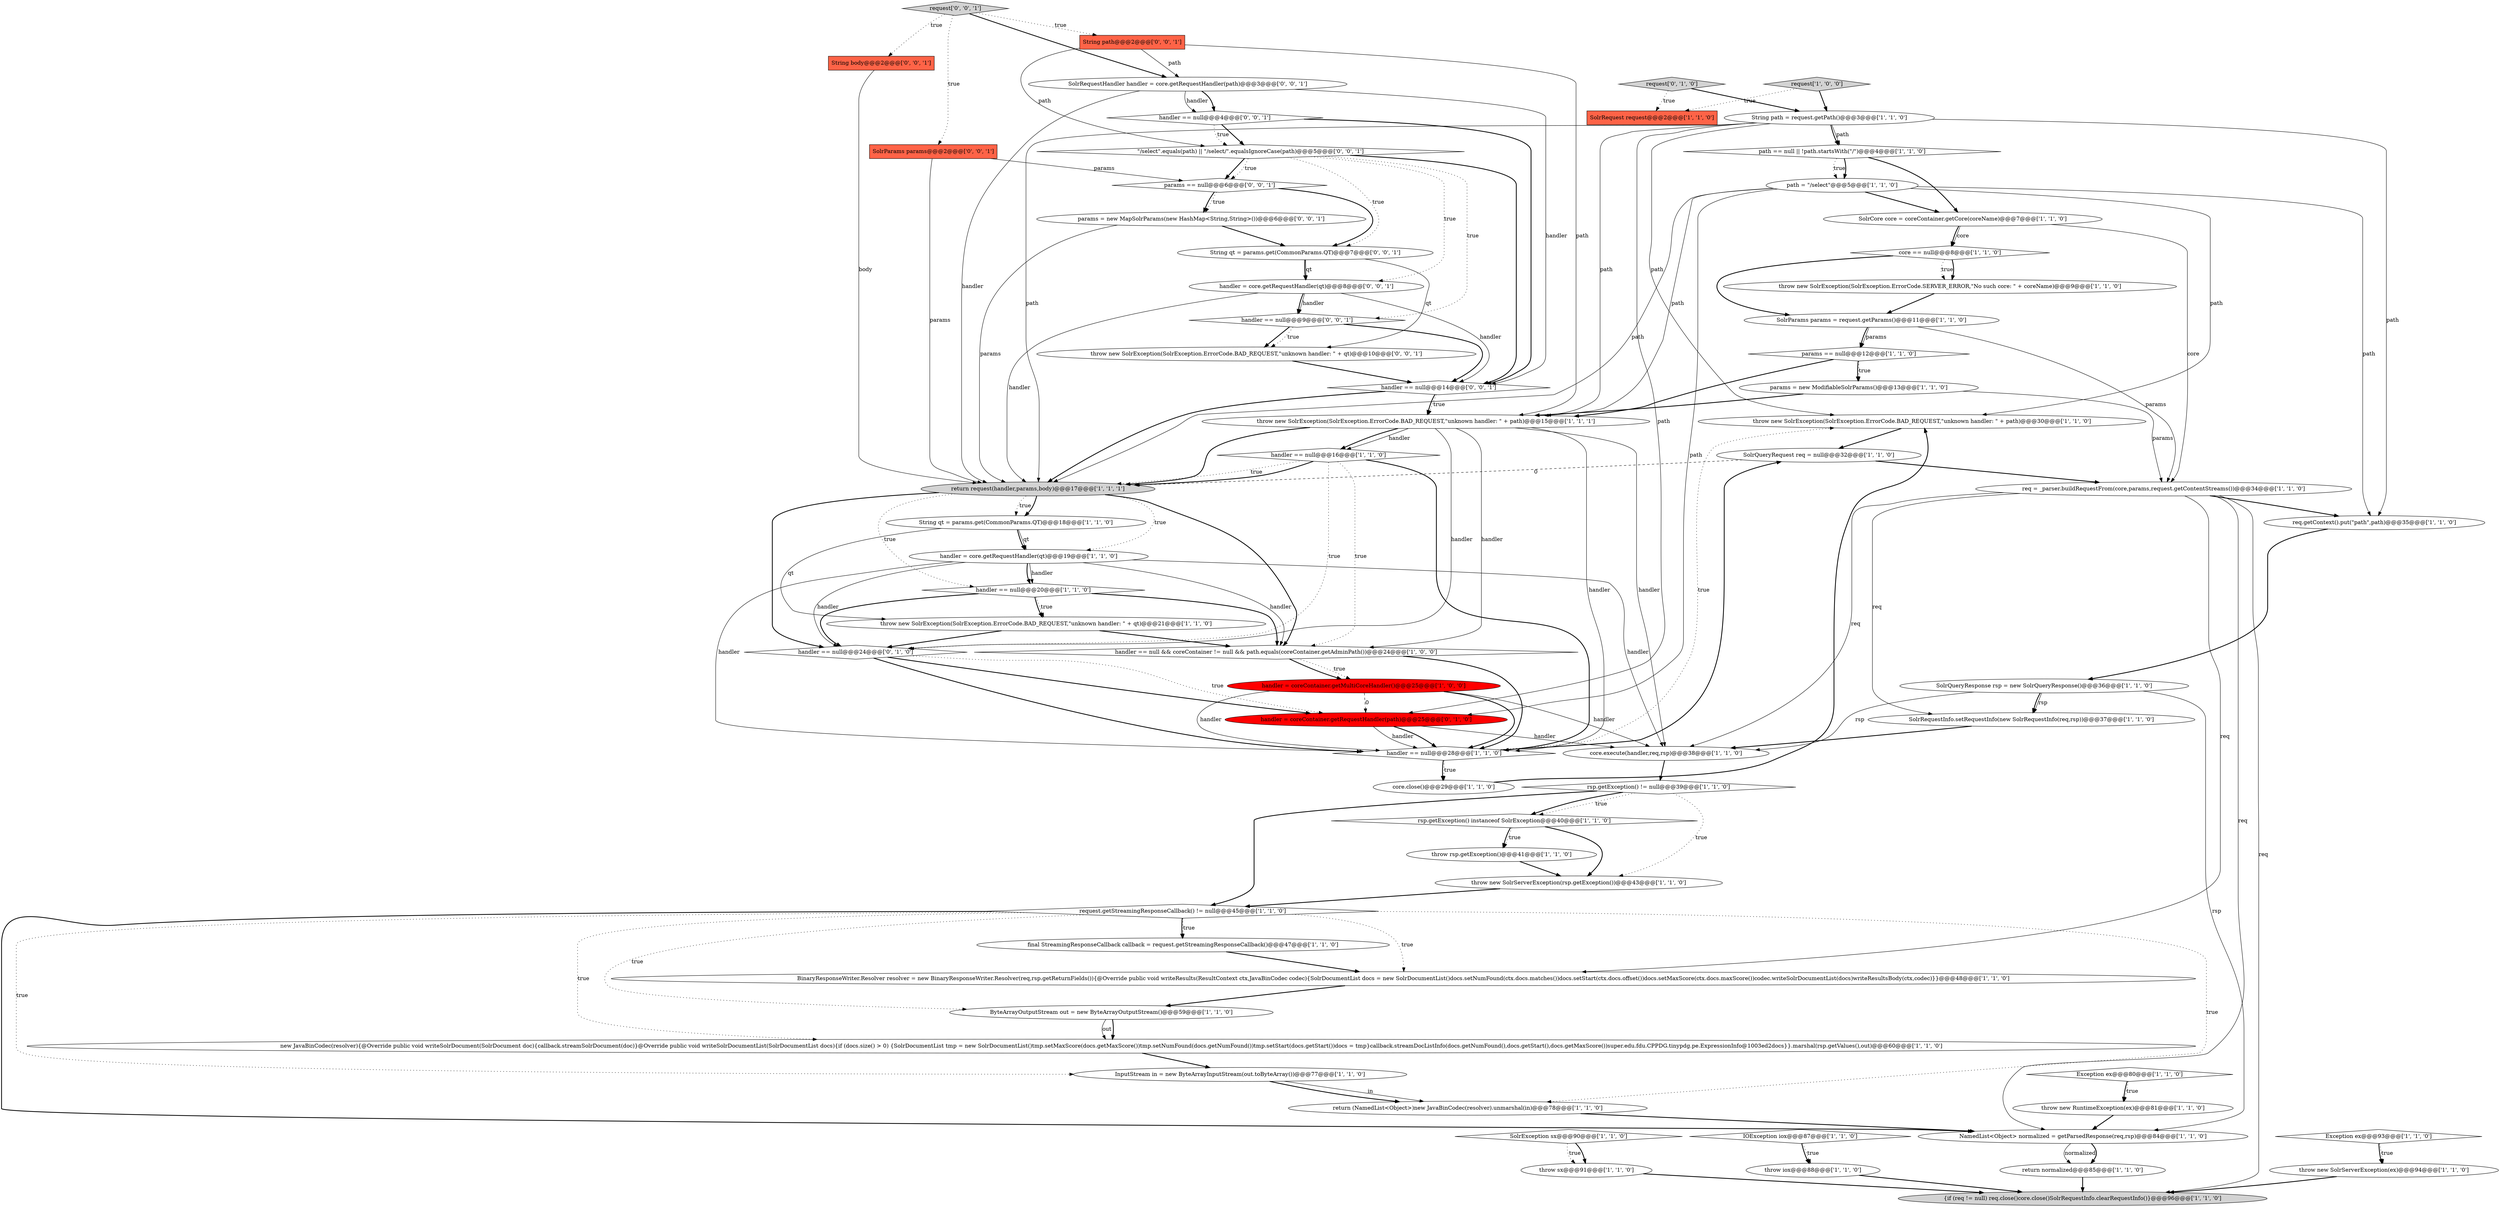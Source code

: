 digraph {
19 [style = filled, label = "SolrException sx@@@90@@@['1', '1', '0']", fillcolor = white, shape = diamond image = "AAA0AAABBB1BBB"];
45 [style = filled, label = "throw new SolrException(SolrException.ErrorCode.BAD_REQUEST,\"unknown handler: \" + path)@@@30@@@['1', '1', '0']", fillcolor = white, shape = ellipse image = "AAA0AAABBB1BBB"];
59 [style = filled, label = "handler == null@@@14@@@['0', '0', '1']", fillcolor = white, shape = diamond image = "AAA0AAABBB3BBB"];
36 [style = filled, label = "handler = coreContainer.getMultiCoreHandler()@@@25@@@['1', '0', '0']", fillcolor = red, shape = ellipse image = "AAA1AAABBB1BBB"];
31 [style = filled, label = "return request(handler,params,body)@@@17@@@['1', '1', '1']", fillcolor = lightgray, shape = ellipse image = "AAA0AAABBB1BBB"];
30 [style = filled, label = "core == null@@@8@@@['1', '1', '0']", fillcolor = white, shape = diamond image = "AAA0AAABBB1BBB"];
5 [style = filled, label = "params == null@@@12@@@['1', '1', '0']", fillcolor = white, shape = diamond image = "AAA0AAABBB1BBB"];
13 [style = filled, label = "SolrCore core = coreContainer.getCore(coreName)@@@7@@@['1', '1', '0']", fillcolor = white, shape = ellipse image = "AAA0AAABBB1BBB"];
25 [style = filled, label = "ByteArrayOutputStream out = new ByteArrayOutputStream()@@@59@@@['1', '1', '0']", fillcolor = white, shape = ellipse image = "AAA0AAABBB1BBB"];
38 [style = filled, label = "SolrRequest request@@@2@@@['1', '1', '0']", fillcolor = tomato, shape = box image = "AAA0AAABBB1BBB"];
4 [style = filled, label = "throw new SolrException(SolrException.ErrorCode.BAD_REQUEST,\"unknown handler: \" + path)@@@15@@@['1', '1', '1']", fillcolor = white, shape = ellipse image = "AAA0AAABBB1BBB"];
9 [style = filled, label = "throw iox@@@88@@@['1', '1', '0']", fillcolor = white, shape = ellipse image = "AAA0AAABBB1BBB"];
29 [style = filled, label = "rsp.getException() != null@@@39@@@['1', '1', '0']", fillcolor = white, shape = diamond image = "AAA0AAABBB1BBB"];
65 [style = filled, label = "SolrParams params@@@2@@@['0', '0', '1']", fillcolor = tomato, shape = box image = "AAA0AAABBB3BBB"];
53 [style = filled, label = "handler = coreContainer.getRequestHandler(path)@@@25@@@['0', '1', '0']", fillcolor = red, shape = ellipse image = "AAA1AAABBB2BBB"];
62 [style = filled, label = "handler == null@@@4@@@['0', '0', '1']", fillcolor = white, shape = diamond image = "AAA0AAABBB3BBB"];
14 [style = filled, label = "handler = core.getRequestHandler(qt)@@@19@@@['1', '1', '0']", fillcolor = white, shape = ellipse image = "AAA0AAABBB1BBB"];
60 [style = filled, label = "SolrRequestHandler handler = core.getRequestHandler(path)@@@3@@@['0', '0', '1']", fillcolor = white, shape = ellipse image = "AAA0AAABBB3BBB"];
39 [style = filled, label = "String qt = params.get(CommonParams.QT)@@@18@@@['1', '1', '0']", fillcolor = white, shape = ellipse image = "AAA0AAABBB1BBB"];
32 [style = filled, label = "IOException iox@@@87@@@['1', '1', '0']", fillcolor = white, shape = diamond image = "AAA0AAABBB1BBB"];
21 [style = filled, label = "new JavaBinCodec(resolver){@Override public void writeSolrDocument(SolrDocument doc){callback.streamSolrDocument(doc)}@Override public void writeSolrDocumentList(SolrDocumentList docs){if (docs.size() > 0) {SolrDocumentList tmp = new SolrDocumentList()tmp.setMaxScore(docs.getMaxScore())tmp.setNumFound(docs.getNumFound())tmp.setStart(docs.getStart())docs = tmp}callback.streamDocListInfo(docs.getNumFound(),docs.getStart(),docs.getMaxScore())super.edu.fdu.CPPDG.tinypdg.pe.ExpressionInfo@1003ed2docs}}.marshal(rsp.getValues(),out)@@@60@@@['1', '1', '0']", fillcolor = white, shape = ellipse image = "AAA0AAABBB1BBB"];
22 [style = filled, label = "return normalized@@@85@@@['1', '1', '0']", fillcolor = white, shape = ellipse image = "AAA0AAABBB1BBB"];
49 [style = filled, label = "params = new ModifiableSolrParams()@@@13@@@['1', '1', '0']", fillcolor = white, shape = ellipse image = "AAA0AAABBB1BBB"];
0 [style = filled, label = "final StreamingResponseCallback callback = request.getStreamingResponseCallback()@@@47@@@['1', '1', '0']", fillcolor = white, shape = ellipse image = "AAA0AAABBB1BBB"];
10 [style = filled, label = "Exception ex@@@93@@@['1', '1', '0']", fillcolor = white, shape = diamond image = "AAA0AAABBB1BBB"];
28 [style = filled, label = "Exception ex@@@80@@@['1', '1', '0']", fillcolor = white, shape = diamond image = "AAA0AAABBB1BBB"];
37 [style = filled, label = "request['1', '0', '0']", fillcolor = lightgray, shape = diamond image = "AAA0AAABBB1BBB"];
40 [style = filled, label = "handler == null && coreContainer != null && path.equals(coreContainer.getAdminPath())@@@24@@@['1', '0', '0']", fillcolor = white, shape = diamond image = "AAA0AAABBB1BBB"];
58 [style = filled, label = "String path@@@2@@@['0', '0', '1']", fillcolor = tomato, shape = box image = "AAA0AAABBB3BBB"];
66 [style = filled, label = "request['0', '0', '1']", fillcolor = lightgray, shape = diamond image = "AAA0AAABBB3BBB"];
34 [style = filled, label = "path = \"/select\"@@@5@@@['1', '1', '0']", fillcolor = white, shape = ellipse image = "AAA0AAABBB1BBB"];
2 [style = filled, label = "throw new SolrServerException(ex)@@@94@@@['1', '1', '0']", fillcolor = white, shape = ellipse image = "AAA0AAABBB1BBB"];
42 [style = filled, label = "throw new RuntimeException(ex)@@@81@@@['1', '1', '0']", fillcolor = white, shape = ellipse image = "AAA0AAABBB1BBB"];
44 [style = filled, label = "throw new SolrException(SolrException.ErrorCode.SERVER_ERROR,\"No such core: \" + coreName)@@@9@@@['1', '1', '0']", fillcolor = white, shape = ellipse image = "AAA0AAABBB1BBB"];
48 [style = filled, label = "throw new SolrServerException(rsp.getException())@@@43@@@['1', '1', '0']", fillcolor = white, shape = ellipse image = "AAA0AAABBB1BBB"];
67 [style = filled, label = "handler = core.getRequestHandler(qt)@@@8@@@['0', '0', '1']", fillcolor = white, shape = ellipse image = "AAA0AAABBB3BBB"];
15 [style = filled, label = "SolrQueryResponse rsp = new SolrQueryResponse()@@@36@@@['1', '1', '0']", fillcolor = white, shape = ellipse image = "AAA0AAABBB1BBB"];
16 [style = filled, label = "throw rsp.getException()@@@41@@@['1', '1', '0']", fillcolor = white, shape = ellipse image = "AAA0AAABBB1BBB"];
63 [style = filled, label = "String body@@@2@@@['0', '0', '1']", fillcolor = tomato, shape = box image = "AAA0AAABBB3BBB"];
55 [style = filled, label = "throw new SolrException(SolrException.ErrorCode.BAD_REQUEST,\"unknown handler: \" + qt)@@@10@@@['0', '0', '1']", fillcolor = white, shape = ellipse image = "AAA0AAABBB3BBB"];
8 [style = filled, label = "SolrParams params = request.getParams()@@@11@@@['1', '1', '0']", fillcolor = white, shape = ellipse image = "AAA0AAABBB1BBB"];
23 [style = filled, label = "throw new SolrException(SolrException.ErrorCode.BAD_REQUEST,\"unknown handler: \" + qt)@@@21@@@['1', '1', '0']", fillcolor = white, shape = ellipse image = "AAA0AAABBB1BBB"];
35 [style = filled, label = "req.getContext().put(\"path\",path)@@@35@@@['1', '1', '0']", fillcolor = white, shape = ellipse image = "AAA0AAABBB1BBB"];
3 [style = filled, label = "core.close()@@@29@@@['1', '1', '0']", fillcolor = white, shape = ellipse image = "AAA0AAABBB1BBB"];
54 [style = filled, label = "handler == null@@@9@@@['0', '0', '1']", fillcolor = white, shape = diamond image = "AAA0AAABBB3BBB"];
52 [style = filled, label = "handler == null@@@24@@@['0', '1', '0']", fillcolor = white, shape = diamond image = "AAA0AAABBB2BBB"];
64 [style = filled, label = "params == null@@@6@@@['0', '0', '1']", fillcolor = white, shape = diamond image = "AAA0AAABBB3BBB"];
17 [style = filled, label = "handler == null@@@20@@@['1', '1', '0']", fillcolor = white, shape = diamond image = "AAA0AAABBB1BBB"];
12 [style = filled, label = "SolrQueryRequest req = null@@@32@@@['1', '1', '0']", fillcolor = white, shape = ellipse image = "AAA0AAABBB1BBB"];
20 [style = filled, label = "NamedList<Object> normalized = getParsedResponse(req,rsp)@@@84@@@['1', '1', '0']", fillcolor = white, shape = ellipse image = "AAA0AAABBB1BBB"];
18 [style = filled, label = "request.getStreamingResponseCallback() != null@@@45@@@['1', '1', '0']", fillcolor = white, shape = diamond image = "AAA0AAABBB1BBB"];
11 [style = filled, label = "path == null || !path.startsWith(\"/\")@@@4@@@['1', '1', '0']", fillcolor = white, shape = diamond image = "AAA0AAABBB1BBB"];
1 [style = filled, label = "handler == null@@@16@@@['1', '1', '0']", fillcolor = white, shape = diamond image = "AAA0AAABBB1BBB"];
26 [style = filled, label = "rsp.getException() instanceof SolrException@@@40@@@['1', '1', '0']", fillcolor = white, shape = diamond image = "AAA0AAABBB1BBB"];
56 [style = filled, label = "String qt = params.get(CommonParams.QT)@@@7@@@['0', '0', '1']", fillcolor = white, shape = ellipse image = "AAA0AAABBB3BBB"];
7 [style = filled, label = "BinaryResponseWriter.Resolver resolver = new BinaryResponseWriter.Resolver(req,rsp.getReturnFields()){@Override public void writeResults(ResultContext ctx,JavaBinCodec codec){SolrDocumentList docs = new SolrDocumentList()docs.setNumFound(ctx.docs.matches())docs.setStart(ctx.docs.offset())docs.setMaxScore(ctx.docs.maxScore())codec.writeSolrDocumentList(docs)writeResultsBody(ctx,codec)}}@@@48@@@['1', '1', '0']", fillcolor = white, shape = ellipse image = "AAA0AAABBB1BBB"];
41 [style = filled, label = "InputStream in = new ByteArrayInputStream(out.toByteArray())@@@77@@@['1', '1', '0']", fillcolor = white, shape = ellipse image = "AAA0AAABBB1BBB"];
61 [style = filled, label = "\"/select\".equals(path) || \"/select/\".equalsIgnoreCase(path)@@@5@@@['0', '0', '1']", fillcolor = white, shape = diamond image = "AAA0AAABBB3BBB"];
6 [style = filled, label = "req = _parser.buildRequestFrom(core,params,request.getContentStreams())@@@34@@@['1', '1', '0']", fillcolor = white, shape = ellipse image = "AAA0AAABBB1BBB"];
43 [style = filled, label = "core.execute(handler,req,rsp)@@@38@@@['1', '1', '0']", fillcolor = white, shape = ellipse image = "AAA0AAABBB1BBB"];
50 [style = filled, label = "String path = request.getPath()@@@3@@@['1', '1', '0']", fillcolor = white, shape = ellipse image = "AAA0AAABBB1BBB"];
47 [style = filled, label = "throw sx@@@91@@@['1', '1', '0']", fillcolor = white, shape = ellipse image = "AAA0AAABBB1BBB"];
51 [style = filled, label = "request['0', '1', '0']", fillcolor = lightgray, shape = diamond image = "AAA0AAABBB2BBB"];
46 [style = filled, label = "return (NamedList<Object>)new JavaBinCodec(resolver).unmarshal(in)@@@78@@@['1', '1', '0']", fillcolor = white, shape = ellipse image = "AAA0AAABBB1BBB"];
57 [style = filled, label = "params = new MapSolrParams(new HashMap<String,String>())@@@6@@@['0', '0', '1']", fillcolor = white, shape = ellipse image = "AAA0AAABBB3BBB"];
33 [style = filled, label = "handler == null@@@28@@@['1', '1', '0']", fillcolor = white, shape = diamond image = "AAA0AAABBB1BBB"];
24 [style = filled, label = "SolrRequestInfo.setRequestInfo(new SolrRequestInfo(req,rsp))@@@37@@@['1', '1', '0']", fillcolor = white, shape = ellipse image = "AAA0AAABBB1BBB"];
27 [style = filled, label = "{if (req != null) req.close()core.close()SolrRequestInfo.clearRequestInfo()}@@@96@@@['1', '1', '0']", fillcolor = lightgray, shape = ellipse image = "AAA0AAABBB1BBB"];
54->55 [style = bold, label=""];
30->44 [style = dotted, label="true"];
33->3 [style = dotted, label="true"];
59->4 [style = dotted, label="true"];
66->63 [style = dotted, label="true"];
44->8 [style = bold, label=""];
6->35 [style = bold, label=""];
50->11 [style = solid, label="path"];
29->48 [style = dotted, label="true"];
62->61 [style = bold, label=""];
1->31 [style = dotted, label="true"];
39->14 [style = bold, label=""];
12->31 [style = dashed, label="0"];
56->67 [style = bold, label=""];
14->17 [style = bold, label=""];
59->31 [style = bold, label=""];
24->43 [style = bold, label=""];
47->27 [style = bold, label=""];
61->59 [style = bold, label=""];
40->36 [style = dotted, label="true"];
36->33 [style = bold, label=""];
37->50 [style = bold, label=""];
29->26 [style = dotted, label="true"];
61->64 [style = bold, label=""];
29->18 [style = bold, label=""];
11->34 [style = dotted, label="true"];
13->6 [style = solid, label="core"];
37->38 [style = dotted, label="true"];
1->33 [style = bold, label=""];
5->49 [style = bold, label=""];
63->31 [style = solid, label="body"];
51->50 [style = bold, label=""];
23->52 [style = bold, label=""];
4->33 [style = solid, label="handler"];
34->45 [style = solid, label="path"];
11->13 [style = bold, label=""];
31->40 [style = bold, label=""];
43->29 [style = bold, label=""];
66->60 [style = bold, label=""];
49->4 [style = bold, label=""];
26->16 [style = dotted, label="true"];
61->64 [style = dotted, label="true"];
48->18 [style = bold, label=""];
28->42 [style = bold, label=""];
30->8 [style = bold, label=""];
1->31 [style = bold, label=""];
6->20 [style = solid, label="req"];
15->24 [style = solid, label="rsp"];
41->46 [style = solid, label="in"];
18->0 [style = bold, label=""];
25->21 [style = bold, label=""];
31->39 [style = dotted, label="true"];
4->52 [style = solid, label="handler"];
14->43 [style = solid, label="handler"];
57->31 [style = solid, label="params"];
33->3 [style = bold, label=""];
55->59 [style = bold, label=""];
56->55 [style = solid, label="qt"];
53->33 [style = solid, label="handler"];
4->40 [style = solid, label="handler"];
5->49 [style = dotted, label="true"];
60->62 [style = bold, label=""];
21->41 [style = bold, label=""];
67->59 [style = solid, label="handler"];
59->4 [style = bold, label=""];
62->61 [style = dotted, label="true"];
50->31 [style = solid, label="path"];
56->67 [style = solid, label="qt"];
31->14 [style = dotted, label="true"];
34->35 [style = solid, label="path"];
17->23 [style = dotted, label="true"];
29->26 [style = bold, label=""];
0->7 [style = bold, label=""];
1->40 [style = dotted, label="true"];
26->16 [style = bold, label=""];
18->20 [style = bold, label=""];
58->61 [style = solid, label="path"];
31->17 [style = dotted, label="true"];
67->54 [style = solid, label="handler"];
65->31 [style = solid, label="params"];
53->33 [style = bold, label=""];
2->27 [style = bold, label=""];
54->59 [style = bold, label=""];
6->27 [style = solid, label="req"];
25->21 [style = solid, label="out"];
41->46 [style = bold, label=""];
46->20 [style = bold, label=""];
10->2 [style = bold, label=""];
33->45 [style = dotted, label="true"];
18->0 [style = dotted, label="true"];
18->41 [style = dotted, label="true"];
26->48 [style = bold, label=""];
64->57 [style = bold, label=""];
30->44 [style = bold, label=""];
61->54 [style = dotted, label="true"];
36->33 [style = solid, label="handler"];
19->47 [style = dotted, label="true"];
65->64 [style = solid, label="params"];
17->52 [style = bold, label=""];
64->57 [style = dotted, label="true"];
18->7 [style = dotted, label="true"];
36->53 [style = dashed, label="0"];
67->54 [style = bold, label=""];
35->15 [style = bold, label=""];
6->43 [style = solid, label="req"];
53->43 [style = solid, label="handler"];
31->52 [style = bold, label=""];
52->33 [style = bold, label=""];
3->45 [style = bold, label=""];
61->56 [style = dotted, label="true"];
20->22 [style = solid, label="normalized"];
18->21 [style = dotted, label="true"];
49->6 [style = solid, label="params"];
60->31 [style = solid, label="handler"];
17->40 [style = bold, label=""];
8->5 [style = solid, label="params"];
14->40 [style = solid, label="handler"];
33->12 [style = bold, label=""];
52->53 [style = dotted, label="true"];
34->4 [style = solid, label="path"];
17->23 [style = bold, label=""];
9->27 [style = bold, label=""];
32->9 [style = bold, label=""];
4->31 [style = bold, label=""];
40->33 [style = bold, label=""];
19->47 [style = bold, label=""];
60->62 [style = solid, label="handler"];
18->46 [style = dotted, label="true"];
58->60 [style = solid, label="path"];
40->36 [style = bold, label=""];
10->2 [style = dotted, label="true"];
5->4 [style = bold, label=""];
28->42 [style = dotted, label="true"];
34->31 [style = solid, label="path"];
16->48 [style = bold, label=""];
4->1 [style = bold, label=""];
50->45 [style = solid, label="path"];
6->7 [style = solid, label="req"];
31->39 [style = bold, label=""];
60->59 [style = solid, label="handler"];
14->52 [style = solid, label="handler"];
58->4 [style = solid, label="path"];
62->59 [style = bold, label=""];
34->53 [style = solid, label="path"];
52->53 [style = bold, label=""];
50->4 [style = solid, label="path"];
18->25 [style = dotted, label="true"];
14->17 [style = solid, label="handler"];
32->9 [style = dotted, label="true"];
34->13 [style = bold, label=""];
42->20 [style = bold, label=""];
4->1 [style = solid, label="handler"];
13->30 [style = bold, label=""];
12->6 [style = bold, label=""];
8->6 [style = solid, label="params"];
14->33 [style = solid, label="handler"];
66->58 [style = dotted, label="true"];
1->52 [style = dotted, label="true"];
39->23 [style = solid, label="qt"];
45->12 [style = bold, label=""];
20->22 [style = bold, label=""];
13->30 [style = solid, label="core"];
4->43 [style = solid, label="handler"];
57->56 [style = bold, label=""];
39->14 [style = solid, label="qt"];
6->24 [style = solid, label="req"];
51->38 [style = dotted, label="true"];
64->56 [style = bold, label=""];
11->34 [style = bold, label=""];
67->31 [style = solid, label="handler"];
8->5 [style = bold, label=""];
50->11 [style = bold, label=""];
22->27 [style = bold, label=""];
23->40 [style = bold, label=""];
15->24 [style = bold, label=""];
61->67 [style = dotted, label="true"];
50->53 [style = solid, label="path"];
7->25 [style = bold, label=""];
54->55 [style = dotted, label="true"];
66->65 [style = dotted, label="true"];
36->43 [style = solid, label="handler"];
50->35 [style = solid, label="path"];
15->20 [style = solid, label="rsp"];
15->43 [style = solid, label="rsp"];
}

